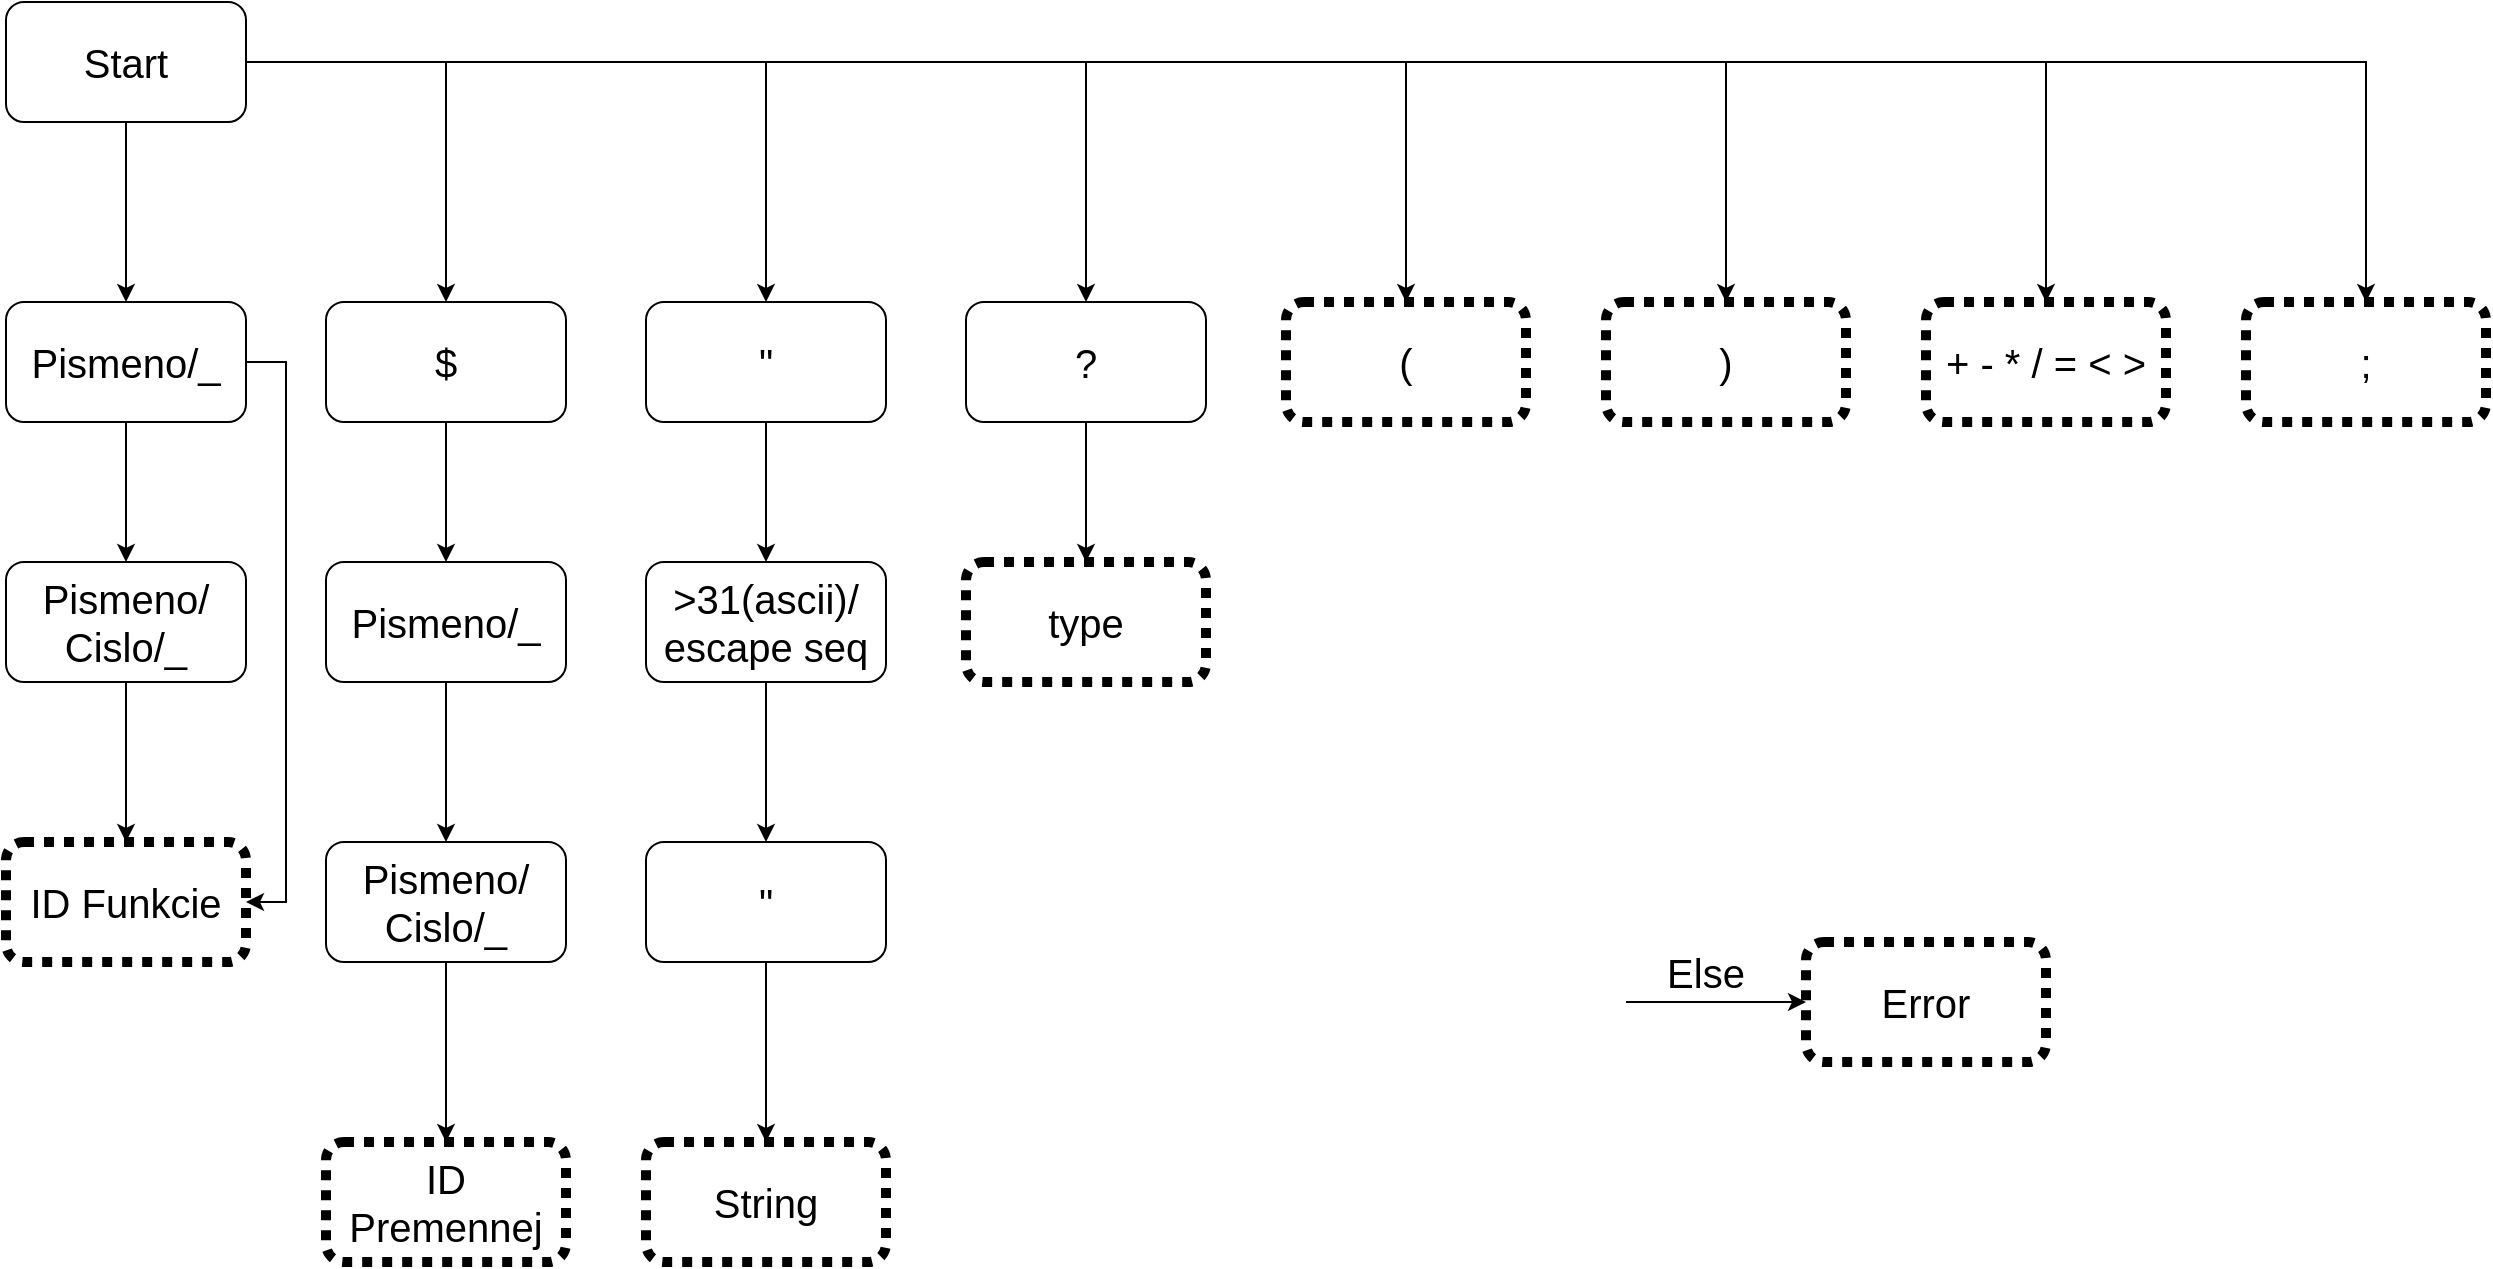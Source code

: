 <mxfile version="20.4.1" type="github">
  <diagram id="X971HgEmi0tyOYNt7ffj" name="Page-1">
    <mxGraphModel dx="2062" dy="1146" grid="1" gridSize="10" guides="1" tooltips="1" connect="1" arrows="1" fold="1" page="1" pageScale="1" pageWidth="850" pageHeight="1100" math="0" shadow="0">
      <root>
        <mxCell id="0" />
        <mxCell id="1" parent="0" />
        <mxCell id="o20e-HNHrHSyiWgQdIMh-4" style="edgeStyle=orthogonalEdgeStyle;rounded=0;orthogonalLoop=1;jettySize=auto;html=1;exitX=0.5;exitY=1;exitDx=0;exitDy=0;entryX=0.5;entryY=0;entryDx=0;entryDy=0;fontSize=20;" parent="1" source="UVT_qgRuw39aEJzPOKHG-2" target="o20e-HNHrHSyiWgQdIMh-1" edge="1">
          <mxGeometry relative="1" as="geometry" />
        </mxCell>
        <mxCell id="o20e-HNHrHSyiWgQdIMh-11" style="edgeStyle=orthogonalEdgeStyle;rounded=0;orthogonalLoop=1;jettySize=auto;html=1;exitX=1;exitY=0.5;exitDx=0;exitDy=0;entryX=0.5;entryY=0;entryDx=0;entryDy=0;fontSize=20;" parent="1" source="UVT_qgRuw39aEJzPOKHG-2" target="o20e-HNHrHSyiWgQdIMh-7" edge="1">
          <mxGeometry relative="1" as="geometry" />
        </mxCell>
        <mxCell id="o20e-HNHrHSyiWgQdIMh-22" style="edgeStyle=orthogonalEdgeStyle;rounded=0;orthogonalLoop=1;jettySize=auto;html=1;exitX=1;exitY=0.5;exitDx=0;exitDy=0;entryX=0.5;entryY=0;entryDx=0;entryDy=0;fontSize=20;" parent="1" source="UVT_qgRuw39aEJzPOKHG-2" target="o20e-HNHrHSyiWgQdIMh-16" edge="1">
          <mxGeometry relative="1" as="geometry" />
        </mxCell>
        <mxCell id="6ccI-WYBIURdCN76nXHD-2" style="edgeStyle=orthogonalEdgeStyle;rounded=0;orthogonalLoop=1;jettySize=auto;html=1;exitX=1;exitY=0.5;exitDx=0;exitDy=0;entryX=0.5;entryY=0;entryDx=0;entryDy=0;" edge="1" parent="1" source="UVT_qgRuw39aEJzPOKHG-2" target="6ccI-WYBIURdCN76nXHD-1">
          <mxGeometry relative="1" as="geometry" />
        </mxCell>
        <mxCell id="6ccI-WYBIURdCN76nXHD-4" style="edgeStyle=orthogonalEdgeStyle;rounded=0;orthogonalLoop=1;jettySize=auto;html=1;exitX=1;exitY=0.5;exitDx=0;exitDy=0;entryX=0.5;entryY=0;entryDx=0;entryDy=0;fontSize=20;" edge="1" parent="1" source="UVT_qgRuw39aEJzPOKHG-2" target="6ccI-WYBIURdCN76nXHD-3">
          <mxGeometry relative="1" as="geometry" />
        </mxCell>
        <mxCell id="6ccI-WYBIURdCN76nXHD-6" style="edgeStyle=orthogonalEdgeStyle;rounded=0;orthogonalLoop=1;jettySize=auto;html=1;exitX=1;exitY=0.5;exitDx=0;exitDy=0;entryX=0.5;entryY=0;entryDx=0;entryDy=0;fontSize=20;" edge="1" parent="1" source="UVT_qgRuw39aEJzPOKHG-2" target="6ccI-WYBIURdCN76nXHD-5">
          <mxGeometry relative="1" as="geometry" />
        </mxCell>
        <mxCell id="6ccI-WYBIURdCN76nXHD-7" style="edgeStyle=orthogonalEdgeStyle;rounded=0;orthogonalLoop=1;jettySize=auto;html=1;exitX=1;exitY=0.5;exitDx=0;exitDy=0;fontSize=20;entryX=0.5;entryY=0;entryDx=0;entryDy=0;" edge="1" parent="1" source="UVT_qgRuw39aEJzPOKHG-2" target="6ccI-WYBIURdCN76nXHD-8">
          <mxGeometry relative="1" as="geometry">
            <mxPoint x="1090" y="200" as="targetPoint" />
          </mxGeometry>
        </mxCell>
        <mxCell id="6ccI-WYBIURdCN76nXHD-11" style="edgeStyle=orthogonalEdgeStyle;rounded=0;orthogonalLoop=1;jettySize=auto;html=1;exitX=1;exitY=0.5;exitDx=0;exitDy=0;entryX=0.5;entryY=0;entryDx=0;entryDy=0;fontSize=20;" edge="1" parent="1" source="UVT_qgRuw39aEJzPOKHG-2" target="6ccI-WYBIURdCN76nXHD-9">
          <mxGeometry relative="1" as="geometry" />
        </mxCell>
        <mxCell id="UVT_qgRuw39aEJzPOKHG-2" value="&lt;font style=&quot;font-size: 20px;&quot;&gt;Start&lt;/font&gt;" style="rounded=1;whiteSpace=wrap;html=1;" parent="1" vertex="1">
          <mxGeometry x="60" y="50" width="120" height="60" as="geometry" />
        </mxCell>
        <mxCell id="UVT_qgRuw39aEJzPOKHG-3" value="ID Funkcie&lt;br&gt;" style="rounded=1;whiteSpace=wrap;html=1;fontSize=20;dashed=1;dashPattern=1 1;strokeWidth=5;" parent="1" vertex="1">
          <mxGeometry x="60" y="470" width="120" height="60" as="geometry" />
        </mxCell>
        <mxCell id="o20e-HNHrHSyiWgQdIMh-2" style="edgeStyle=orthogonalEdgeStyle;rounded=0;orthogonalLoop=1;jettySize=auto;html=1;exitX=1;exitY=0.5;exitDx=0;exitDy=0;entryX=1;entryY=0.5;entryDx=0;entryDy=0;fontSize=20;" parent="1" source="o20e-HNHrHSyiWgQdIMh-1" target="UVT_qgRuw39aEJzPOKHG-3" edge="1">
          <mxGeometry relative="1" as="geometry">
            <Array as="points">
              <mxPoint x="200" y="230" />
              <mxPoint x="200" y="500" />
            </Array>
          </mxGeometry>
        </mxCell>
        <mxCell id="o20e-HNHrHSyiWgQdIMh-5" style="edgeStyle=orthogonalEdgeStyle;rounded=0;orthogonalLoop=1;jettySize=auto;html=1;exitX=0.5;exitY=1;exitDx=0;exitDy=0;entryX=0.5;entryY=0;entryDx=0;entryDy=0;fontSize=20;" parent="1" source="o20e-HNHrHSyiWgQdIMh-1" target="o20e-HNHrHSyiWgQdIMh-3" edge="1">
          <mxGeometry relative="1" as="geometry" />
        </mxCell>
        <mxCell id="o20e-HNHrHSyiWgQdIMh-1" value="&lt;font style=&quot;font-size: 20px;&quot;&gt;Pismeno/_&lt;/font&gt;" style="rounded=1;whiteSpace=wrap;html=1;" parent="1" vertex="1">
          <mxGeometry x="60" y="200" width="120" height="60" as="geometry" />
        </mxCell>
        <mxCell id="o20e-HNHrHSyiWgQdIMh-6" style="edgeStyle=orthogonalEdgeStyle;rounded=0;orthogonalLoop=1;jettySize=auto;html=1;exitX=0.5;exitY=1;exitDx=0;exitDy=0;entryX=0.5;entryY=0;entryDx=0;entryDy=0;fontSize=20;" parent="1" source="o20e-HNHrHSyiWgQdIMh-3" target="UVT_qgRuw39aEJzPOKHG-3" edge="1">
          <mxGeometry relative="1" as="geometry" />
        </mxCell>
        <mxCell id="o20e-HNHrHSyiWgQdIMh-3" value="Pismeno/&lt;br&gt;Cislo/_" style="rounded=1;whiteSpace=wrap;html=1;strokeWidth=1;fontSize=20;" parent="1" vertex="1">
          <mxGeometry x="60" y="330" width="120" height="60" as="geometry" />
        </mxCell>
        <mxCell id="o20e-HNHrHSyiWgQdIMh-12" style="edgeStyle=orthogonalEdgeStyle;rounded=0;orthogonalLoop=1;jettySize=auto;html=1;exitX=0.5;exitY=1;exitDx=0;exitDy=0;entryX=0.5;entryY=0;entryDx=0;entryDy=0;fontSize=20;" parent="1" source="o20e-HNHrHSyiWgQdIMh-7" target="o20e-HNHrHSyiWgQdIMh-8" edge="1">
          <mxGeometry relative="1" as="geometry" />
        </mxCell>
        <mxCell id="o20e-HNHrHSyiWgQdIMh-7" value="$" style="rounded=1;whiteSpace=wrap;html=1;strokeWidth=1;fontSize=20;" parent="1" vertex="1">
          <mxGeometry x="220" y="200" width="120" height="60" as="geometry" />
        </mxCell>
        <mxCell id="o20e-HNHrHSyiWgQdIMh-13" style="edgeStyle=orthogonalEdgeStyle;rounded=0;orthogonalLoop=1;jettySize=auto;html=1;exitX=0.5;exitY=1;exitDx=0;exitDy=0;entryX=0.5;entryY=0;entryDx=0;entryDy=0;fontSize=20;" parent="1" source="o20e-HNHrHSyiWgQdIMh-8" target="o20e-HNHrHSyiWgQdIMh-9" edge="1">
          <mxGeometry relative="1" as="geometry" />
        </mxCell>
        <mxCell id="o20e-HNHrHSyiWgQdIMh-8" value="Pismeno/_" style="rounded=1;whiteSpace=wrap;html=1;strokeWidth=1;fontSize=20;" parent="1" vertex="1">
          <mxGeometry x="220" y="330" width="120" height="60" as="geometry" />
        </mxCell>
        <mxCell id="o20e-HNHrHSyiWgQdIMh-14" style="edgeStyle=orthogonalEdgeStyle;rounded=0;orthogonalLoop=1;jettySize=auto;html=1;exitX=0.5;exitY=1;exitDx=0;exitDy=0;entryX=0.5;entryY=0;entryDx=0;entryDy=0;fontSize=20;" parent="1" source="o20e-HNHrHSyiWgQdIMh-9" target="o20e-HNHrHSyiWgQdIMh-10" edge="1">
          <mxGeometry relative="1" as="geometry" />
        </mxCell>
        <mxCell id="o20e-HNHrHSyiWgQdIMh-9" value="Pismeno/&lt;br&gt;Cislo/_" style="rounded=1;whiteSpace=wrap;html=1;strokeWidth=1;fontSize=20;" parent="1" vertex="1">
          <mxGeometry x="220" y="470" width="120" height="60" as="geometry" />
        </mxCell>
        <mxCell id="o20e-HNHrHSyiWgQdIMh-10" value="ID&lt;br&gt;Premennej" style="rounded=1;whiteSpace=wrap;html=1;strokeWidth=5;fontSize=20;dashed=1;dashPattern=1 1;" parent="1" vertex="1">
          <mxGeometry x="220" y="620" width="120" height="60" as="geometry" />
        </mxCell>
        <mxCell id="o20e-HNHrHSyiWgQdIMh-15" value="String" style="rounded=1;whiteSpace=wrap;html=1;dashed=1;dashPattern=1 1;strokeWidth=5;fontSize=20;" parent="1" vertex="1">
          <mxGeometry x="380" y="620" width="120" height="60" as="geometry" />
        </mxCell>
        <mxCell id="o20e-HNHrHSyiWgQdIMh-18" style="edgeStyle=orthogonalEdgeStyle;rounded=0;orthogonalLoop=1;jettySize=auto;html=1;exitX=0.5;exitY=1;exitDx=0;exitDy=0;entryX=0.5;entryY=0;entryDx=0;entryDy=0;fontSize=20;" parent="1" source="o20e-HNHrHSyiWgQdIMh-16" target="o20e-HNHrHSyiWgQdIMh-17" edge="1">
          <mxGeometry relative="1" as="geometry" />
        </mxCell>
        <mxCell id="o20e-HNHrHSyiWgQdIMh-16" value="&quot;" style="rounded=1;whiteSpace=wrap;html=1;strokeWidth=1;fontSize=20;" parent="1" vertex="1">
          <mxGeometry x="380" y="200" width="120" height="60" as="geometry" />
        </mxCell>
        <mxCell id="o20e-HNHrHSyiWgQdIMh-20" style="edgeStyle=orthogonalEdgeStyle;rounded=0;orthogonalLoop=1;jettySize=auto;html=1;exitX=0.5;exitY=1;exitDx=0;exitDy=0;entryX=0.5;entryY=0;entryDx=0;entryDy=0;fontSize=20;" parent="1" source="o20e-HNHrHSyiWgQdIMh-17" target="o20e-HNHrHSyiWgQdIMh-19" edge="1">
          <mxGeometry relative="1" as="geometry" />
        </mxCell>
        <mxCell id="o20e-HNHrHSyiWgQdIMh-17" value="&amp;gt;31(ascii)/&lt;br&gt;escape seq" style="rounded=1;whiteSpace=wrap;html=1;strokeWidth=1;fontSize=20;" parent="1" vertex="1">
          <mxGeometry x="380" y="330" width="120" height="60" as="geometry" />
        </mxCell>
        <mxCell id="o20e-HNHrHSyiWgQdIMh-21" style="edgeStyle=orthogonalEdgeStyle;rounded=0;orthogonalLoop=1;jettySize=auto;html=1;exitX=0.5;exitY=1;exitDx=0;exitDy=0;entryX=0.5;entryY=0;entryDx=0;entryDy=0;fontSize=20;" parent="1" source="o20e-HNHrHSyiWgQdIMh-19" target="o20e-HNHrHSyiWgQdIMh-15" edge="1">
          <mxGeometry relative="1" as="geometry" />
        </mxCell>
        <mxCell id="o20e-HNHrHSyiWgQdIMh-19" value="&quot;" style="rounded=1;whiteSpace=wrap;html=1;strokeWidth=1;fontSize=20;" parent="1" vertex="1">
          <mxGeometry x="380" y="470" width="120" height="60" as="geometry" />
        </mxCell>
        <mxCell id="6ccI-WYBIURdCN76nXHD-1" value="&lt;font style=&quot;font-size: 20px;&quot;&gt;(&lt;/font&gt;" style="rounded=1;whiteSpace=wrap;html=1;strokeWidth=5;dashed=1;dashPattern=1 1;" vertex="1" parent="1">
          <mxGeometry x="700" y="200" width="120" height="60" as="geometry" />
        </mxCell>
        <mxCell id="6ccI-WYBIURdCN76nXHD-3" value="&lt;font style=&quot;font-size: 20px;&quot;&gt;)&lt;/font&gt;" style="rounded=1;whiteSpace=wrap;html=1;strokeWidth=5;dashed=1;dashPattern=1 1;" vertex="1" parent="1">
          <mxGeometry x="860" y="200" width="120" height="60" as="geometry" />
        </mxCell>
        <mxCell id="6ccI-WYBIURdCN76nXHD-5" value="+ - * / = &amp;lt; &amp;gt;" style="rounded=1;whiteSpace=wrap;html=1;dashed=1;dashPattern=1 1;strokeWidth=5;fontSize=20;" vertex="1" parent="1">
          <mxGeometry x="1020" y="200" width="120" height="60" as="geometry" />
        </mxCell>
        <mxCell id="6ccI-WYBIURdCN76nXHD-8" value=";" style="rounded=1;whiteSpace=wrap;html=1;dashed=1;dashPattern=1 1;strokeWidth=5;fontSize=20;" vertex="1" parent="1">
          <mxGeometry x="1180" y="200" width="120" height="60" as="geometry" />
        </mxCell>
        <mxCell id="6ccI-WYBIURdCN76nXHD-12" style="edgeStyle=orthogonalEdgeStyle;rounded=0;orthogonalLoop=1;jettySize=auto;html=1;exitX=0.5;exitY=1;exitDx=0;exitDy=0;entryX=0.5;entryY=0;entryDx=0;entryDy=0;fontSize=20;" edge="1" parent="1" source="6ccI-WYBIURdCN76nXHD-9" target="6ccI-WYBIURdCN76nXHD-10">
          <mxGeometry relative="1" as="geometry" />
        </mxCell>
        <mxCell id="6ccI-WYBIURdCN76nXHD-9" value="?" style="rounded=1;whiteSpace=wrap;html=1;strokeWidth=1;fontSize=20;" vertex="1" parent="1">
          <mxGeometry x="540" y="200" width="120" height="60" as="geometry" />
        </mxCell>
        <mxCell id="6ccI-WYBIURdCN76nXHD-10" value="type" style="rounded=1;whiteSpace=wrap;html=1;strokeWidth=5;fontSize=20;dashed=1;dashPattern=1 1;" vertex="1" parent="1">
          <mxGeometry x="540" y="330" width="120" height="60" as="geometry" />
        </mxCell>
        <mxCell id="6ccI-WYBIURdCN76nXHD-13" value="" style="endArrow=classic;html=1;rounded=0;fontSize=20;entryX=0;entryY=0.5;entryDx=0;entryDy=0;" edge="1" parent="1" target="6ccI-WYBIURdCN76nXHD-14">
          <mxGeometry width="50" height="50" relative="1" as="geometry">
            <mxPoint x="870" y="550" as="sourcePoint" />
            <mxPoint x="940" y="550" as="targetPoint" />
          </mxGeometry>
        </mxCell>
        <mxCell id="6ccI-WYBIURdCN76nXHD-14" value="Error" style="rounded=1;whiteSpace=wrap;html=1;dashed=1;dashPattern=1 1;strokeWidth=5;fontSize=20;" vertex="1" parent="1">
          <mxGeometry x="960" y="520" width="120" height="60" as="geometry" />
        </mxCell>
        <mxCell id="6ccI-WYBIURdCN76nXHD-15" value="Else" style="text;html=1;strokeColor=none;fillColor=none;align=center;verticalAlign=middle;whiteSpace=wrap;rounded=0;dashed=1;dashPattern=1 1;strokeWidth=5;fontSize=20;" vertex="1" parent="1">
          <mxGeometry x="880" y="520" width="60" height="30" as="geometry" />
        </mxCell>
      </root>
    </mxGraphModel>
  </diagram>
</mxfile>
